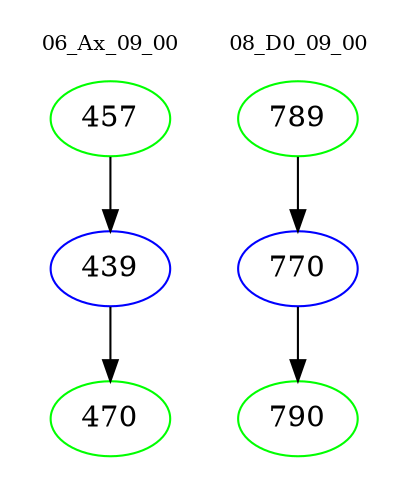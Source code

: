 digraph{
subgraph cluster_0 {
color = white
label = "06_Ax_09_00";
fontsize=10;
T0_457 [label="457", color="green"]
T0_457 -> T0_439 [color="black"]
T0_439 [label="439", color="blue"]
T0_439 -> T0_470 [color="black"]
T0_470 [label="470", color="green"]
}
subgraph cluster_1 {
color = white
label = "08_D0_09_00";
fontsize=10;
T1_789 [label="789", color="green"]
T1_789 -> T1_770 [color="black"]
T1_770 [label="770", color="blue"]
T1_770 -> T1_790 [color="black"]
T1_790 [label="790", color="green"]
}
}
